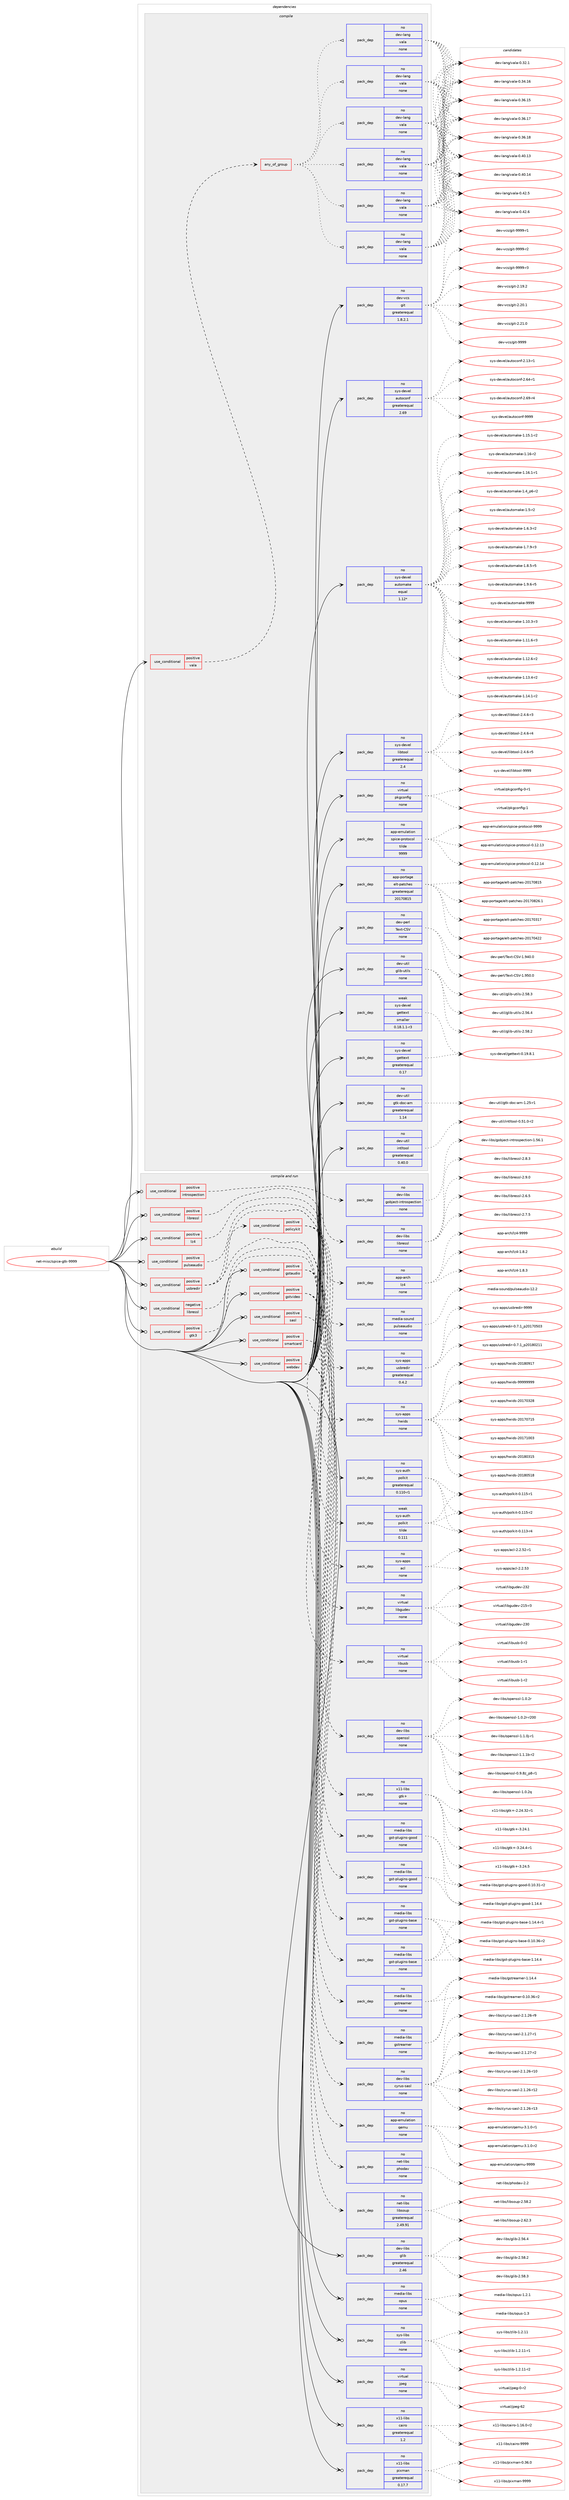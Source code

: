 digraph prolog {

# *************
# Graph options
# *************

newrank=true;
concentrate=true;
compound=true;
graph [rankdir=LR,fontname=Helvetica,fontsize=10,ranksep=1.5];#, ranksep=2.5, nodesep=0.2];
edge  [arrowhead=vee];
node  [fontname=Helvetica,fontsize=10];

# **********
# The ebuild
# **********

subgraph cluster_leftcol {
color=gray;
rank=same;
label=<<i>ebuild</i>>;
id [label="net-misc/spice-gtk-9999", color=red, width=4, href="../net-misc/spice-gtk-9999.svg"];
}

# ****************
# The dependencies
# ****************

subgraph cluster_midcol {
color=gray;
label=<<i>dependencies</i>>;
subgraph cluster_compile {
fillcolor="#eeeeee";
style=filled;
label=<<i>compile</i>>;
subgraph cond449367 {
dependency1672589 [label=<<TABLE BORDER="0" CELLBORDER="1" CELLSPACING="0" CELLPADDING="4"><TR><TD ROWSPAN="3" CELLPADDING="10">use_conditional</TD></TR><TR><TD>positive</TD></TR><TR><TD>vala</TD></TR></TABLE>>, shape=none, color=red];
subgraph any26463 {
dependency1672590 [label=<<TABLE BORDER="0" CELLBORDER="1" CELLSPACING="0" CELLPADDING="4"><TR><TD CELLPADDING="10">any_of_group</TD></TR></TABLE>>, shape=none, color=red];subgraph pack1195929 {
dependency1672591 [label=<<TABLE BORDER="0" CELLBORDER="1" CELLSPACING="0" CELLPADDING="4" WIDTH="220"><TR><TD ROWSPAN="6" CELLPADDING="30">pack_dep</TD></TR><TR><TD WIDTH="110">no</TD></TR><TR><TD>dev-lang</TD></TR><TR><TD>vala</TD></TR><TR><TD>none</TD></TR><TR><TD></TD></TR></TABLE>>, shape=none, color=blue];
}
dependency1672590:e -> dependency1672591:w [weight=20,style="dotted",arrowhead="oinv"];
subgraph pack1195930 {
dependency1672592 [label=<<TABLE BORDER="0" CELLBORDER="1" CELLSPACING="0" CELLPADDING="4" WIDTH="220"><TR><TD ROWSPAN="6" CELLPADDING="30">pack_dep</TD></TR><TR><TD WIDTH="110">no</TD></TR><TR><TD>dev-lang</TD></TR><TR><TD>vala</TD></TR><TR><TD>none</TD></TR><TR><TD></TD></TR></TABLE>>, shape=none, color=blue];
}
dependency1672590:e -> dependency1672592:w [weight=20,style="dotted",arrowhead="oinv"];
subgraph pack1195931 {
dependency1672593 [label=<<TABLE BORDER="0" CELLBORDER="1" CELLSPACING="0" CELLPADDING="4" WIDTH="220"><TR><TD ROWSPAN="6" CELLPADDING="30">pack_dep</TD></TR><TR><TD WIDTH="110">no</TD></TR><TR><TD>dev-lang</TD></TR><TR><TD>vala</TD></TR><TR><TD>none</TD></TR><TR><TD></TD></TR></TABLE>>, shape=none, color=blue];
}
dependency1672590:e -> dependency1672593:w [weight=20,style="dotted",arrowhead="oinv"];
subgraph pack1195932 {
dependency1672594 [label=<<TABLE BORDER="0" CELLBORDER="1" CELLSPACING="0" CELLPADDING="4" WIDTH="220"><TR><TD ROWSPAN="6" CELLPADDING="30">pack_dep</TD></TR><TR><TD WIDTH="110">no</TD></TR><TR><TD>dev-lang</TD></TR><TR><TD>vala</TD></TR><TR><TD>none</TD></TR><TR><TD></TD></TR></TABLE>>, shape=none, color=blue];
}
dependency1672590:e -> dependency1672594:w [weight=20,style="dotted",arrowhead="oinv"];
subgraph pack1195933 {
dependency1672595 [label=<<TABLE BORDER="0" CELLBORDER="1" CELLSPACING="0" CELLPADDING="4" WIDTH="220"><TR><TD ROWSPAN="6" CELLPADDING="30">pack_dep</TD></TR><TR><TD WIDTH="110">no</TD></TR><TR><TD>dev-lang</TD></TR><TR><TD>vala</TD></TR><TR><TD>none</TD></TR><TR><TD></TD></TR></TABLE>>, shape=none, color=blue];
}
dependency1672590:e -> dependency1672595:w [weight=20,style="dotted",arrowhead="oinv"];
subgraph pack1195934 {
dependency1672596 [label=<<TABLE BORDER="0" CELLBORDER="1" CELLSPACING="0" CELLPADDING="4" WIDTH="220"><TR><TD ROWSPAN="6" CELLPADDING="30">pack_dep</TD></TR><TR><TD WIDTH="110">no</TD></TR><TR><TD>dev-lang</TD></TR><TR><TD>vala</TD></TR><TR><TD>none</TD></TR><TR><TD></TD></TR></TABLE>>, shape=none, color=blue];
}
dependency1672590:e -> dependency1672596:w [weight=20,style="dotted",arrowhead="oinv"];
}
dependency1672589:e -> dependency1672590:w [weight=20,style="dashed",arrowhead="vee"];
}
id:e -> dependency1672589:w [weight=20,style="solid",arrowhead="vee"];
subgraph pack1195935 {
dependency1672597 [label=<<TABLE BORDER="0" CELLBORDER="1" CELLSPACING="0" CELLPADDING="4" WIDTH="220"><TR><TD ROWSPAN="6" CELLPADDING="30">pack_dep</TD></TR><TR><TD WIDTH="110">no</TD></TR><TR><TD>app-emulation</TD></TR><TR><TD>spice-protocol</TD></TR><TR><TD>tilde</TD></TR><TR><TD>9999</TD></TR></TABLE>>, shape=none, color=blue];
}
id:e -> dependency1672597:w [weight=20,style="solid",arrowhead="vee"];
subgraph pack1195936 {
dependency1672598 [label=<<TABLE BORDER="0" CELLBORDER="1" CELLSPACING="0" CELLPADDING="4" WIDTH="220"><TR><TD ROWSPAN="6" CELLPADDING="30">pack_dep</TD></TR><TR><TD WIDTH="110">no</TD></TR><TR><TD>app-portage</TD></TR><TR><TD>elt-patches</TD></TR><TR><TD>greaterequal</TD></TR><TR><TD>20170815</TD></TR></TABLE>>, shape=none, color=blue];
}
id:e -> dependency1672598:w [weight=20,style="solid",arrowhead="vee"];
subgraph pack1195937 {
dependency1672599 [label=<<TABLE BORDER="0" CELLBORDER="1" CELLSPACING="0" CELLPADDING="4" WIDTH="220"><TR><TD ROWSPAN="6" CELLPADDING="30">pack_dep</TD></TR><TR><TD WIDTH="110">no</TD></TR><TR><TD>dev-perl</TD></TR><TR><TD>Text-CSV</TD></TR><TR><TD>none</TD></TR><TR><TD></TD></TR></TABLE>>, shape=none, color=blue];
}
id:e -> dependency1672599:w [weight=20,style="solid",arrowhead="vee"];
subgraph pack1195938 {
dependency1672600 [label=<<TABLE BORDER="0" CELLBORDER="1" CELLSPACING="0" CELLPADDING="4" WIDTH="220"><TR><TD ROWSPAN="6" CELLPADDING="30">pack_dep</TD></TR><TR><TD WIDTH="110">no</TD></TR><TR><TD>dev-util</TD></TR><TR><TD>glib-utils</TD></TR><TR><TD>none</TD></TR><TR><TD></TD></TR></TABLE>>, shape=none, color=blue];
}
id:e -> dependency1672600:w [weight=20,style="solid",arrowhead="vee"];
subgraph pack1195939 {
dependency1672601 [label=<<TABLE BORDER="0" CELLBORDER="1" CELLSPACING="0" CELLPADDING="4" WIDTH="220"><TR><TD ROWSPAN="6" CELLPADDING="30">pack_dep</TD></TR><TR><TD WIDTH="110">no</TD></TR><TR><TD>dev-util</TD></TR><TR><TD>gtk-doc-am</TD></TR><TR><TD>greaterequal</TD></TR><TR><TD>1.14</TD></TR></TABLE>>, shape=none, color=blue];
}
id:e -> dependency1672601:w [weight=20,style="solid",arrowhead="vee"];
subgraph pack1195940 {
dependency1672602 [label=<<TABLE BORDER="0" CELLBORDER="1" CELLSPACING="0" CELLPADDING="4" WIDTH="220"><TR><TD ROWSPAN="6" CELLPADDING="30">pack_dep</TD></TR><TR><TD WIDTH="110">no</TD></TR><TR><TD>dev-util</TD></TR><TR><TD>intltool</TD></TR><TR><TD>greaterequal</TD></TR><TR><TD>0.40.0</TD></TR></TABLE>>, shape=none, color=blue];
}
id:e -> dependency1672602:w [weight=20,style="solid",arrowhead="vee"];
subgraph pack1195941 {
dependency1672603 [label=<<TABLE BORDER="0" CELLBORDER="1" CELLSPACING="0" CELLPADDING="4" WIDTH="220"><TR><TD ROWSPAN="6" CELLPADDING="30">pack_dep</TD></TR><TR><TD WIDTH="110">no</TD></TR><TR><TD>dev-vcs</TD></TR><TR><TD>git</TD></TR><TR><TD>greaterequal</TD></TR><TR><TD>1.8.2.1</TD></TR></TABLE>>, shape=none, color=blue];
}
id:e -> dependency1672603:w [weight=20,style="solid",arrowhead="vee"];
subgraph pack1195942 {
dependency1672604 [label=<<TABLE BORDER="0" CELLBORDER="1" CELLSPACING="0" CELLPADDING="4" WIDTH="220"><TR><TD ROWSPAN="6" CELLPADDING="30">pack_dep</TD></TR><TR><TD WIDTH="110">no</TD></TR><TR><TD>sys-devel</TD></TR><TR><TD>autoconf</TD></TR><TR><TD>greaterequal</TD></TR><TR><TD>2.69</TD></TR></TABLE>>, shape=none, color=blue];
}
id:e -> dependency1672604:w [weight=20,style="solid",arrowhead="vee"];
subgraph pack1195943 {
dependency1672605 [label=<<TABLE BORDER="0" CELLBORDER="1" CELLSPACING="0" CELLPADDING="4" WIDTH="220"><TR><TD ROWSPAN="6" CELLPADDING="30">pack_dep</TD></TR><TR><TD WIDTH="110">no</TD></TR><TR><TD>sys-devel</TD></TR><TR><TD>automake</TD></TR><TR><TD>equal</TD></TR><TR><TD>1.12*</TD></TR></TABLE>>, shape=none, color=blue];
}
id:e -> dependency1672605:w [weight=20,style="solid",arrowhead="vee"];
subgraph pack1195944 {
dependency1672606 [label=<<TABLE BORDER="0" CELLBORDER="1" CELLSPACING="0" CELLPADDING="4" WIDTH="220"><TR><TD ROWSPAN="6" CELLPADDING="30">pack_dep</TD></TR><TR><TD WIDTH="110">no</TD></TR><TR><TD>sys-devel</TD></TR><TR><TD>gettext</TD></TR><TR><TD>greaterequal</TD></TR><TR><TD>0.17</TD></TR></TABLE>>, shape=none, color=blue];
}
id:e -> dependency1672606:w [weight=20,style="solid",arrowhead="vee"];
subgraph pack1195945 {
dependency1672607 [label=<<TABLE BORDER="0" CELLBORDER="1" CELLSPACING="0" CELLPADDING="4" WIDTH="220"><TR><TD ROWSPAN="6" CELLPADDING="30">pack_dep</TD></TR><TR><TD WIDTH="110">no</TD></TR><TR><TD>sys-devel</TD></TR><TR><TD>libtool</TD></TR><TR><TD>greaterequal</TD></TR><TR><TD>2.4</TD></TR></TABLE>>, shape=none, color=blue];
}
id:e -> dependency1672607:w [weight=20,style="solid",arrowhead="vee"];
subgraph pack1195946 {
dependency1672608 [label=<<TABLE BORDER="0" CELLBORDER="1" CELLSPACING="0" CELLPADDING="4" WIDTH="220"><TR><TD ROWSPAN="6" CELLPADDING="30">pack_dep</TD></TR><TR><TD WIDTH="110">no</TD></TR><TR><TD>virtual</TD></TR><TR><TD>pkgconfig</TD></TR><TR><TD>none</TD></TR><TR><TD></TD></TR></TABLE>>, shape=none, color=blue];
}
id:e -> dependency1672608:w [weight=20,style="solid",arrowhead="vee"];
subgraph pack1195947 {
dependency1672609 [label=<<TABLE BORDER="0" CELLBORDER="1" CELLSPACING="0" CELLPADDING="4" WIDTH="220"><TR><TD ROWSPAN="6" CELLPADDING="30">pack_dep</TD></TR><TR><TD WIDTH="110">weak</TD></TR><TR><TD>sys-devel</TD></TR><TR><TD>gettext</TD></TR><TR><TD>smaller</TD></TR><TR><TD>0.18.1.1-r3</TD></TR></TABLE>>, shape=none, color=blue];
}
id:e -> dependency1672609:w [weight=20,style="solid",arrowhead="vee"];
}
subgraph cluster_compileandrun {
fillcolor="#eeeeee";
style=filled;
label=<<i>compile and run</i>>;
subgraph cond449368 {
dependency1672610 [label=<<TABLE BORDER="0" CELLBORDER="1" CELLSPACING="0" CELLPADDING="4"><TR><TD ROWSPAN="3" CELLPADDING="10">use_conditional</TD></TR><TR><TD>negative</TD></TR><TR><TD>libressl</TD></TR></TABLE>>, shape=none, color=red];
subgraph pack1195948 {
dependency1672611 [label=<<TABLE BORDER="0" CELLBORDER="1" CELLSPACING="0" CELLPADDING="4" WIDTH="220"><TR><TD ROWSPAN="6" CELLPADDING="30">pack_dep</TD></TR><TR><TD WIDTH="110">no</TD></TR><TR><TD>dev-libs</TD></TR><TR><TD>openssl</TD></TR><TR><TD>none</TD></TR><TR><TD></TD></TR></TABLE>>, shape=none, color=blue];
}
dependency1672610:e -> dependency1672611:w [weight=20,style="dashed",arrowhead="vee"];
}
id:e -> dependency1672610:w [weight=20,style="solid",arrowhead="odotvee"];
subgraph cond449369 {
dependency1672612 [label=<<TABLE BORDER="0" CELLBORDER="1" CELLSPACING="0" CELLPADDING="4"><TR><TD ROWSPAN="3" CELLPADDING="10">use_conditional</TD></TR><TR><TD>positive</TD></TR><TR><TD>gstaudio</TD></TR></TABLE>>, shape=none, color=red];
subgraph pack1195949 {
dependency1672613 [label=<<TABLE BORDER="0" CELLBORDER="1" CELLSPACING="0" CELLPADDING="4" WIDTH="220"><TR><TD ROWSPAN="6" CELLPADDING="30">pack_dep</TD></TR><TR><TD WIDTH="110">no</TD></TR><TR><TD>media-libs</TD></TR><TR><TD>gstreamer</TD></TR><TR><TD>none</TD></TR><TR><TD></TD></TR></TABLE>>, shape=none, color=blue];
}
dependency1672612:e -> dependency1672613:w [weight=20,style="dashed",arrowhead="vee"];
subgraph pack1195950 {
dependency1672614 [label=<<TABLE BORDER="0" CELLBORDER="1" CELLSPACING="0" CELLPADDING="4" WIDTH="220"><TR><TD ROWSPAN="6" CELLPADDING="30">pack_dep</TD></TR><TR><TD WIDTH="110">no</TD></TR><TR><TD>media-libs</TD></TR><TR><TD>gst-plugins-base</TD></TR><TR><TD>none</TD></TR><TR><TD></TD></TR></TABLE>>, shape=none, color=blue];
}
dependency1672612:e -> dependency1672614:w [weight=20,style="dashed",arrowhead="vee"];
subgraph pack1195951 {
dependency1672615 [label=<<TABLE BORDER="0" CELLBORDER="1" CELLSPACING="0" CELLPADDING="4" WIDTH="220"><TR><TD ROWSPAN="6" CELLPADDING="30">pack_dep</TD></TR><TR><TD WIDTH="110">no</TD></TR><TR><TD>media-libs</TD></TR><TR><TD>gst-plugins-good</TD></TR><TR><TD>none</TD></TR><TR><TD></TD></TR></TABLE>>, shape=none, color=blue];
}
dependency1672612:e -> dependency1672615:w [weight=20,style="dashed",arrowhead="vee"];
}
id:e -> dependency1672612:w [weight=20,style="solid",arrowhead="odotvee"];
subgraph cond449370 {
dependency1672616 [label=<<TABLE BORDER="0" CELLBORDER="1" CELLSPACING="0" CELLPADDING="4"><TR><TD ROWSPAN="3" CELLPADDING="10">use_conditional</TD></TR><TR><TD>positive</TD></TR><TR><TD>gstvideo</TD></TR></TABLE>>, shape=none, color=red];
subgraph pack1195952 {
dependency1672617 [label=<<TABLE BORDER="0" CELLBORDER="1" CELLSPACING="0" CELLPADDING="4" WIDTH="220"><TR><TD ROWSPAN="6" CELLPADDING="30">pack_dep</TD></TR><TR><TD WIDTH="110">no</TD></TR><TR><TD>media-libs</TD></TR><TR><TD>gstreamer</TD></TR><TR><TD>none</TD></TR><TR><TD></TD></TR></TABLE>>, shape=none, color=blue];
}
dependency1672616:e -> dependency1672617:w [weight=20,style="dashed",arrowhead="vee"];
subgraph pack1195953 {
dependency1672618 [label=<<TABLE BORDER="0" CELLBORDER="1" CELLSPACING="0" CELLPADDING="4" WIDTH="220"><TR><TD ROWSPAN="6" CELLPADDING="30">pack_dep</TD></TR><TR><TD WIDTH="110">no</TD></TR><TR><TD>media-libs</TD></TR><TR><TD>gst-plugins-base</TD></TR><TR><TD>none</TD></TR><TR><TD></TD></TR></TABLE>>, shape=none, color=blue];
}
dependency1672616:e -> dependency1672618:w [weight=20,style="dashed",arrowhead="vee"];
subgraph pack1195954 {
dependency1672619 [label=<<TABLE BORDER="0" CELLBORDER="1" CELLSPACING="0" CELLPADDING="4" WIDTH="220"><TR><TD ROWSPAN="6" CELLPADDING="30">pack_dep</TD></TR><TR><TD WIDTH="110">no</TD></TR><TR><TD>media-libs</TD></TR><TR><TD>gst-plugins-good</TD></TR><TR><TD>none</TD></TR><TR><TD></TD></TR></TABLE>>, shape=none, color=blue];
}
dependency1672616:e -> dependency1672619:w [weight=20,style="dashed",arrowhead="vee"];
}
id:e -> dependency1672616:w [weight=20,style="solid",arrowhead="odotvee"];
subgraph cond449371 {
dependency1672620 [label=<<TABLE BORDER="0" CELLBORDER="1" CELLSPACING="0" CELLPADDING="4"><TR><TD ROWSPAN="3" CELLPADDING="10">use_conditional</TD></TR><TR><TD>positive</TD></TR><TR><TD>gtk3</TD></TR></TABLE>>, shape=none, color=red];
subgraph pack1195955 {
dependency1672621 [label=<<TABLE BORDER="0" CELLBORDER="1" CELLSPACING="0" CELLPADDING="4" WIDTH="220"><TR><TD ROWSPAN="6" CELLPADDING="30">pack_dep</TD></TR><TR><TD WIDTH="110">no</TD></TR><TR><TD>x11-libs</TD></TR><TR><TD>gtk+</TD></TR><TR><TD>none</TD></TR><TR><TD></TD></TR></TABLE>>, shape=none, color=blue];
}
dependency1672620:e -> dependency1672621:w [weight=20,style="dashed",arrowhead="vee"];
}
id:e -> dependency1672620:w [weight=20,style="solid",arrowhead="odotvee"];
subgraph cond449372 {
dependency1672622 [label=<<TABLE BORDER="0" CELLBORDER="1" CELLSPACING="0" CELLPADDING="4"><TR><TD ROWSPAN="3" CELLPADDING="10">use_conditional</TD></TR><TR><TD>positive</TD></TR><TR><TD>introspection</TD></TR></TABLE>>, shape=none, color=red];
subgraph pack1195956 {
dependency1672623 [label=<<TABLE BORDER="0" CELLBORDER="1" CELLSPACING="0" CELLPADDING="4" WIDTH="220"><TR><TD ROWSPAN="6" CELLPADDING="30">pack_dep</TD></TR><TR><TD WIDTH="110">no</TD></TR><TR><TD>dev-libs</TD></TR><TR><TD>gobject-introspection</TD></TR><TR><TD>none</TD></TR><TR><TD></TD></TR></TABLE>>, shape=none, color=blue];
}
dependency1672622:e -> dependency1672623:w [weight=20,style="dashed",arrowhead="vee"];
}
id:e -> dependency1672622:w [weight=20,style="solid",arrowhead="odotvee"];
subgraph cond449373 {
dependency1672624 [label=<<TABLE BORDER="0" CELLBORDER="1" CELLSPACING="0" CELLPADDING="4"><TR><TD ROWSPAN="3" CELLPADDING="10">use_conditional</TD></TR><TR><TD>positive</TD></TR><TR><TD>libressl</TD></TR></TABLE>>, shape=none, color=red];
subgraph pack1195957 {
dependency1672625 [label=<<TABLE BORDER="0" CELLBORDER="1" CELLSPACING="0" CELLPADDING="4" WIDTH="220"><TR><TD ROWSPAN="6" CELLPADDING="30">pack_dep</TD></TR><TR><TD WIDTH="110">no</TD></TR><TR><TD>dev-libs</TD></TR><TR><TD>libressl</TD></TR><TR><TD>none</TD></TR><TR><TD></TD></TR></TABLE>>, shape=none, color=blue];
}
dependency1672624:e -> dependency1672625:w [weight=20,style="dashed",arrowhead="vee"];
}
id:e -> dependency1672624:w [weight=20,style="solid",arrowhead="odotvee"];
subgraph cond449374 {
dependency1672626 [label=<<TABLE BORDER="0" CELLBORDER="1" CELLSPACING="0" CELLPADDING="4"><TR><TD ROWSPAN="3" CELLPADDING="10">use_conditional</TD></TR><TR><TD>positive</TD></TR><TR><TD>lz4</TD></TR></TABLE>>, shape=none, color=red];
subgraph pack1195958 {
dependency1672627 [label=<<TABLE BORDER="0" CELLBORDER="1" CELLSPACING="0" CELLPADDING="4" WIDTH="220"><TR><TD ROWSPAN="6" CELLPADDING="30">pack_dep</TD></TR><TR><TD WIDTH="110">no</TD></TR><TR><TD>app-arch</TD></TR><TR><TD>lz4</TD></TR><TR><TD>none</TD></TR><TR><TD></TD></TR></TABLE>>, shape=none, color=blue];
}
dependency1672626:e -> dependency1672627:w [weight=20,style="dashed",arrowhead="vee"];
}
id:e -> dependency1672626:w [weight=20,style="solid",arrowhead="odotvee"];
subgraph cond449375 {
dependency1672628 [label=<<TABLE BORDER="0" CELLBORDER="1" CELLSPACING="0" CELLPADDING="4"><TR><TD ROWSPAN="3" CELLPADDING="10">use_conditional</TD></TR><TR><TD>positive</TD></TR><TR><TD>pulseaudio</TD></TR></TABLE>>, shape=none, color=red];
subgraph pack1195959 {
dependency1672629 [label=<<TABLE BORDER="0" CELLBORDER="1" CELLSPACING="0" CELLPADDING="4" WIDTH="220"><TR><TD ROWSPAN="6" CELLPADDING="30">pack_dep</TD></TR><TR><TD WIDTH="110">no</TD></TR><TR><TD>media-sound</TD></TR><TR><TD>pulseaudio</TD></TR><TR><TD>none</TD></TR><TR><TD></TD></TR></TABLE>>, shape=none, color=blue];
}
dependency1672628:e -> dependency1672629:w [weight=20,style="dashed",arrowhead="vee"];
}
id:e -> dependency1672628:w [weight=20,style="solid",arrowhead="odotvee"];
subgraph cond449376 {
dependency1672630 [label=<<TABLE BORDER="0" CELLBORDER="1" CELLSPACING="0" CELLPADDING="4"><TR><TD ROWSPAN="3" CELLPADDING="10">use_conditional</TD></TR><TR><TD>positive</TD></TR><TR><TD>sasl</TD></TR></TABLE>>, shape=none, color=red];
subgraph pack1195960 {
dependency1672631 [label=<<TABLE BORDER="0" CELLBORDER="1" CELLSPACING="0" CELLPADDING="4" WIDTH="220"><TR><TD ROWSPAN="6" CELLPADDING="30">pack_dep</TD></TR><TR><TD WIDTH="110">no</TD></TR><TR><TD>dev-libs</TD></TR><TR><TD>cyrus-sasl</TD></TR><TR><TD>none</TD></TR><TR><TD></TD></TR></TABLE>>, shape=none, color=blue];
}
dependency1672630:e -> dependency1672631:w [weight=20,style="dashed",arrowhead="vee"];
}
id:e -> dependency1672630:w [weight=20,style="solid",arrowhead="odotvee"];
subgraph cond449377 {
dependency1672632 [label=<<TABLE BORDER="0" CELLBORDER="1" CELLSPACING="0" CELLPADDING="4"><TR><TD ROWSPAN="3" CELLPADDING="10">use_conditional</TD></TR><TR><TD>positive</TD></TR><TR><TD>smartcard</TD></TR></TABLE>>, shape=none, color=red];
subgraph pack1195961 {
dependency1672633 [label=<<TABLE BORDER="0" CELLBORDER="1" CELLSPACING="0" CELLPADDING="4" WIDTH="220"><TR><TD ROWSPAN="6" CELLPADDING="30">pack_dep</TD></TR><TR><TD WIDTH="110">no</TD></TR><TR><TD>app-emulation</TD></TR><TR><TD>qemu</TD></TR><TR><TD>none</TD></TR><TR><TD></TD></TR></TABLE>>, shape=none, color=blue];
}
dependency1672632:e -> dependency1672633:w [weight=20,style="dashed",arrowhead="vee"];
}
id:e -> dependency1672632:w [weight=20,style="solid",arrowhead="odotvee"];
subgraph cond449378 {
dependency1672634 [label=<<TABLE BORDER="0" CELLBORDER="1" CELLSPACING="0" CELLPADDING="4"><TR><TD ROWSPAN="3" CELLPADDING="10">use_conditional</TD></TR><TR><TD>positive</TD></TR><TR><TD>usbredir</TD></TR></TABLE>>, shape=none, color=red];
subgraph pack1195962 {
dependency1672635 [label=<<TABLE BORDER="0" CELLBORDER="1" CELLSPACING="0" CELLPADDING="4" WIDTH="220"><TR><TD ROWSPAN="6" CELLPADDING="30">pack_dep</TD></TR><TR><TD WIDTH="110">no</TD></TR><TR><TD>sys-apps</TD></TR><TR><TD>hwids</TD></TR><TR><TD>none</TD></TR><TR><TD></TD></TR></TABLE>>, shape=none, color=blue];
}
dependency1672634:e -> dependency1672635:w [weight=20,style="dashed",arrowhead="vee"];
subgraph pack1195963 {
dependency1672636 [label=<<TABLE BORDER="0" CELLBORDER="1" CELLSPACING="0" CELLPADDING="4" WIDTH="220"><TR><TD ROWSPAN="6" CELLPADDING="30">pack_dep</TD></TR><TR><TD WIDTH="110">no</TD></TR><TR><TD>sys-apps</TD></TR><TR><TD>usbredir</TD></TR><TR><TD>greaterequal</TD></TR><TR><TD>0.4.2</TD></TR></TABLE>>, shape=none, color=blue];
}
dependency1672634:e -> dependency1672636:w [weight=20,style="dashed",arrowhead="vee"];
subgraph pack1195964 {
dependency1672637 [label=<<TABLE BORDER="0" CELLBORDER="1" CELLSPACING="0" CELLPADDING="4" WIDTH="220"><TR><TD ROWSPAN="6" CELLPADDING="30">pack_dep</TD></TR><TR><TD WIDTH="110">no</TD></TR><TR><TD>virtual</TD></TR><TR><TD>libusb</TD></TR><TR><TD>none</TD></TR><TR><TD></TD></TR></TABLE>>, shape=none, color=blue];
}
dependency1672634:e -> dependency1672637:w [weight=20,style="dashed",arrowhead="vee"];
subgraph pack1195965 {
dependency1672638 [label=<<TABLE BORDER="0" CELLBORDER="1" CELLSPACING="0" CELLPADDING="4" WIDTH="220"><TR><TD ROWSPAN="6" CELLPADDING="30">pack_dep</TD></TR><TR><TD WIDTH="110">no</TD></TR><TR><TD>virtual</TD></TR><TR><TD>libgudev</TD></TR><TR><TD>none</TD></TR><TR><TD></TD></TR></TABLE>>, shape=none, color=blue];
}
dependency1672634:e -> dependency1672638:w [weight=20,style="dashed",arrowhead="vee"];
subgraph cond449379 {
dependency1672639 [label=<<TABLE BORDER="0" CELLBORDER="1" CELLSPACING="0" CELLPADDING="4"><TR><TD ROWSPAN="3" CELLPADDING="10">use_conditional</TD></TR><TR><TD>positive</TD></TR><TR><TD>policykit</TD></TR></TABLE>>, shape=none, color=red];
subgraph pack1195966 {
dependency1672640 [label=<<TABLE BORDER="0" CELLBORDER="1" CELLSPACING="0" CELLPADDING="4" WIDTH="220"><TR><TD ROWSPAN="6" CELLPADDING="30">pack_dep</TD></TR><TR><TD WIDTH="110">no</TD></TR><TR><TD>sys-apps</TD></TR><TR><TD>acl</TD></TR><TR><TD>none</TD></TR><TR><TD></TD></TR></TABLE>>, shape=none, color=blue];
}
dependency1672639:e -> dependency1672640:w [weight=20,style="dashed",arrowhead="vee"];
subgraph pack1195967 {
dependency1672641 [label=<<TABLE BORDER="0" CELLBORDER="1" CELLSPACING="0" CELLPADDING="4" WIDTH="220"><TR><TD ROWSPAN="6" CELLPADDING="30">pack_dep</TD></TR><TR><TD WIDTH="110">no</TD></TR><TR><TD>sys-auth</TD></TR><TR><TD>polkit</TD></TR><TR><TD>greaterequal</TD></TR><TR><TD>0.110-r1</TD></TR></TABLE>>, shape=none, color=blue];
}
dependency1672639:e -> dependency1672641:w [weight=20,style="dashed",arrowhead="vee"];
subgraph pack1195968 {
dependency1672642 [label=<<TABLE BORDER="0" CELLBORDER="1" CELLSPACING="0" CELLPADDING="4" WIDTH="220"><TR><TD ROWSPAN="6" CELLPADDING="30">pack_dep</TD></TR><TR><TD WIDTH="110">weak</TD></TR><TR><TD>sys-auth</TD></TR><TR><TD>polkit</TD></TR><TR><TD>tilde</TD></TR><TR><TD>0.111</TD></TR></TABLE>>, shape=none, color=blue];
}
dependency1672639:e -> dependency1672642:w [weight=20,style="dashed",arrowhead="vee"];
}
dependency1672634:e -> dependency1672639:w [weight=20,style="dashed",arrowhead="vee"];
}
id:e -> dependency1672634:w [weight=20,style="solid",arrowhead="odotvee"];
subgraph cond449380 {
dependency1672643 [label=<<TABLE BORDER="0" CELLBORDER="1" CELLSPACING="0" CELLPADDING="4"><TR><TD ROWSPAN="3" CELLPADDING="10">use_conditional</TD></TR><TR><TD>positive</TD></TR><TR><TD>webdav</TD></TR></TABLE>>, shape=none, color=red];
subgraph pack1195969 {
dependency1672644 [label=<<TABLE BORDER="0" CELLBORDER="1" CELLSPACING="0" CELLPADDING="4" WIDTH="220"><TR><TD ROWSPAN="6" CELLPADDING="30">pack_dep</TD></TR><TR><TD WIDTH="110">no</TD></TR><TR><TD>net-libs</TD></TR><TR><TD>phodav</TD></TR><TR><TD>none</TD></TR><TR><TD></TD></TR></TABLE>>, shape=none, color=blue];
}
dependency1672643:e -> dependency1672644:w [weight=20,style="dashed",arrowhead="vee"];
subgraph pack1195970 {
dependency1672645 [label=<<TABLE BORDER="0" CELLBORDER="1" CELLSPACING="0" CELLPADDING="4" WIDTH="220"><TR><TD ROWSPAN="6" CELLPADDING="30">pack_dep</TD></TR><TR><TD WIDTH="110">no</TD></TR><TR><TD>net-libs</TD></TR><TR><TD>libsoup</TD></TR><TR><TD>greaterequal</TD></TR><TR><TD>2.49.91</TD></TR></TABLE>>, shape=none, color=blue];
}
dependency1672643:e -> dependency1672645:w [weight=20,style="dashed",arrowhead="vee"];
}
id:e -> dependency1672643:w [weight=20,style="solid",arrowhead="odotvee"];
subgraph pack1195971 {
dependency1672646 [label=<<TABLE BORDER="0" CELLBORDER="1" CELLSPACING="0" CELLPADDING="4" WIDTH="220"><TR><TD ROWSPAN="6" CELLPADDING="30">pack_dep</TD></TR><TR><TD WIDTH="110">no</TD></TR><TR><TD>dev-libs</TD></TR><TR><TD>glib</TD></TR><TR><TD>greaterequal</TD></TR><TR><TD>2.46</TD></TR></TABLE>>, shape=none, color=blue];
}
id:e -> dependency1672646:w [weight=20,style="solid",arrowhead="odotvee"];
subgraph pack1195972 {
dependency1672647 [label=<<TABLE BORDER="0" CELLBORDER="1" CELLSPACING="0" CELLPADDING="4" WIDTH="220"><TR><TD ROWSPAN="6" CELLPADDING="30">pack_dep</TD></TR><TR><TD WIDTH="110">no</TD></TR><TR><TD>media-libs</TD></TR><TR><TD>opus</TD></TR><TR><TD>none</TD></TR><TR><TD></TD></TR></TABLE>>, shape=none, color=blue];
}
id:e -> dependency1672647:w [weight=20,style="solid",arrowhead="odotvee"];
subgraph pack1195973 {
dependency1672648 [label=<<TABLE BORDER="0" CELLBORDER="1" CELLSPACING="0" CELLPADDING="4" WIDTH="220"><TR><TD ROWSPAN="6" CELLPADDING="30">pack_dep</TD></TR><TR><TD WIDTH="110">no</TD></TR><TR><TD>sys-libs</TD></TR><TR><TD>zlib</TD></TR><TR><TD>none</TD></TR><TR><TD></TD></TR></TABLE>>, shape=none, color=blue];
}
id:e -> dependency1672648:w [weight=20,style="solid",arrowhead="odotvee"];
subgraph pack1195974 {
dependency1672649 [label=<<TABLE BORDER="0" CELLBORDER="1" CELLSPACING="0" CELLPADDING="4" WIDTH="220"><TR><TD ROWSPAN="6" CELLPADDING="30">pack_dep</TD></TR><TR><TD WIDTH="110">no</TD></TR><TR><TD>virtual</TD></TR><TR><TD>jpeg</TD></TR><TR><TD>none</TD></TR><TR><TD></TD></TR></TABLE>>, shape=none, color=blue];
}
id:e -> dependency1672649:w [weight=20,style="solid",arrowhead="odotvee"];
subgraph pack1195975 {
dependency1672650 [label=<<TABLE BORDER="0" CELLBORDER="1" CELLSPACING="0" CELLPADDING="4" WIDTH="220"><TR><TD ROWSPAN="6" CELLPADDING="30">pack_dep</TD></TR><TR><TD WIDTH="110">no</TD></TR><TR><TD>x11-libs</TD></TR><TR><TD>cairo</TD></TR><TR><TD>greaterequal</TD></TR><TR><TD>1.2</TD></TR></TABLE>>, shape=none, color=blue];
}
id:e -> dependency1672650:w [weight=20,style="solid",arrowhead="odotvee"];
subgraph pack1195976 {
dependency1672651 [label=<<TABLE BORDER="0" CELLBORDER="1" CELLSPACING="0" CELLPADDING="4" WIDTH="220"><TR><TD ROWSPAN="6" CELLPADDING="30">pack_dep</TD></TR><TR><TD WIDTH="110">no</TD></TR><TR><TD>x11-libs</TD></TR><TR><TD>pixman</TD></TR><TR><TD>greaterequal</TD></TR><TR><TD>0.17.7</TD></TR></TABLE>>, shape=none, color=blue];
}
id:e -> dependency1672651:w [weight=20,style="solid",arrowhead="odotvee"];
}
subgraph cluster_run {
fillcolor="#eeeeee";
style=filled;
label=<<i>run</i>>;
}
}

# **************
# The candidates
# **************

subgraph cluster_choices {
rank=same;
color=gray;
label=<<i>candidates</i>>;

subgraph choice1195929 {
color=black;
nodesep=1;
choice100101118451089711010347118971089745484651504649 [label="dev-lang/vala-0.32.1", color=red, width=4,href="../dev-lang/vala-0.32.1.svg"];
choice10010111845108971101034711897108974548465152464954 [label="dev-lang/vala-0.34.16", color=red, width=4,href="../dev-lang/vala-0.34.16.svg"];
choice10010111845108971101034711897108974548465154464953 [label="dev-lang/vala-0.36.15", color=red, width=4,href="../dev-lang/vala-0.36.15.svg"];
choice10010111845108971101034711897108974548465154464955 [label="dev-lang/vala-0.36.17", color=red, width=4,href="../dev-lang/vala-0.36.17.svg"];
choice10010111845108971101034711897108974548465154464956 [label="dev-lang/vala-0.36.18", color=red, width=4,href="../dev-lang/vala-0.36.18.svg"];
choice10010111845108971101034711897108974548465248464951 [label="dev-lang/vala-0.40.13", color=red, width=4,href="../dev-lang/vala-0.40.13.svg"];
choice10010111845108971101034711897108974548465248464952 [label="dev-lang/vala-0.40.14", color=red, width=4,href="../dev-lang/vala-0.40.14.svg"];
choice100101118451089711010347118971089745484652504653 [label="dev-lang/vala-0.42.5", color=red, width=4,href="../dev-lang/vala-0.42.5.svg"];
choice100101118451089711010347118971089745484652504654 [label="dev-lang/vala-0.42.6", color=red, width=4,href="../dev-lang/vala-0.42.6.svg"];
dependency1672591:e -> choice100101118451089711010347118971089745484651504649:w [style=dotted,weight="100"];
dependency1672591:e -> choice10010111845108971101034711897108974548465152464954:w [style=dotted,weight="100"];
dependency1672591:e -> choice10010111845108971101034711897108974548465154464953:w [style=dotted,weight="100"];
dependency1672591:e -> choice10010111845108971101034711897108974548465154464955:w [style=dotted,weight="100"];
dependency1672591:e -> choice10010111845108971101034711897108974548465154464956:w [style=dotted,weight="100"];
dependency1672591:e -> choice10010111845108971101034711897108974548465248464951:w [style=dotted,weight="100"];
dependency1672591:e -> choice10010111845108971101034711897108974548465248464952:w [style=dotted,weight="100"];
dependency1672591:e -> choice100101118451089711010347118971089745484652504653:w [style=dotted,weight="100"];
dependency1672591:e -> choice100101118451089711010347118971089745484652504654:w [style=dotted,weight="100"];
}
subgraph choice1195930 {
color=black;
nodesep=1;
choice100101118451089711010347118971089745484651504649 [label="dev-lang/vala-0.32.1", color=red, width=4,href="../dev-lang/vala-0.32.1.svg"];
choice10010111845108971101034711897108974548465152464954 [label="dev-lang/vala-0.34.16", color=red, width=4,href="../dev-lang/vala-0.34.16.svg"];
choice10010111845108971101034711897108974548465154464953 [label="dev-lang/vala-0.36.15", color=red, width=4,href="../dev-lang/vala-0.36.15.svg"];
choice10010111845108971101034711897108974548465154464955 [label="dev-lang/vala-0.36.17", color=red, width=4,href="../dev-lang/vala-0.36.17.svg"];
choice10010111845108971101034711897108974548465154464956 [label="dev-lang/vala-0.36.18", color=red, width=4,href="../dev-lang/vala-0.36.18.svg"];
choice10010111845108971101034711897108974548465248464951 [label="dev-lang/vala-0.40.13", color=red, width=4,href="../dev-lang/vala-0.40.13.svg"];
choice10010111845108971101034711897108974548465248464952 [label="dev-lang/vala-0.40.14", color=red, width=4,href="../dev-lang/vala-0.40.14.svg"];
choice100101118451089711010347118971089745484652504653 [label="dev-lang/vala-0.42.5", color=red, width=4,href="../dev-lang/vala-0.42.5.svg"];
choice100101118451089711010347118971089745484652504654 [label="dev-lang/vala-0.42.6", color=red, width=4,href="../dev-lang/vala-0.42.6.svg"];
dependency1672592:e -> choice100101118451089711010347118971089745484651504649:w [style=dotted,weight="100"];
dependency1672592:e -> choice10010111845108971101034711897108974548465152464954:w [style=dotted,weight="100"];
dependency1672592:e -> choice10010111845108971101034711897108974548465154464953:w [style=dotted,weight="100"];
dependency1672592:e -> choice10010111845108971101034711897108974548465154464955:w [style=dotted,weight="100"];
dependency1672592:e -> choice10010111845108971101034711897108974548465154464956:w [style=dotted,weight="100"];
dependency1672592:e -> choice10010111845108971101034711897108974548465248464951:w [style=dotted,weight="100"];
dependency1672592:e -> choice10010111845108971101034711897108974548465248464952:w [style=dotted,weight="100"];
dependency1672592:e -> choice100101118451089711010347118971089745484652504653:w [style=dotted,weight="100"];
dependency1672592:e -> choice100101118451089711010347118971089745484652504654:w [style=dotted,weight="100"];
}
subgraph choice1195931 {
color=black;
nodesep=1;
choice100101118451089711010347118971089745484651504649 [label="dev-lang/vala-0.32.1", color=red, width=4,href="../dev-lang/vala-0.32.1.svg"];
choice10010111845108971101034711897108974548465152464954 [label="dev-lang/vala-0.34.16", color=red, width=4,href="../dev-lang/vala-0.34.16.svg"];
choice10010111845108971101034711897108974548465154464953 [label="dev-lang/vala-0.36.15", color=red, width=4,href="../dev-lang/vala-0.36.15.svg"];
choice10010111845108971101034711897108974548465154464955 [label="dev-lang/vala-0.36.17", color=red, width=4,href="../dev-lang/vala-0.36.17.svg"];
choice10010111845108971101034711897108974548465154464956 [label="dev-lang/vala-0.36.18", color=red, width=4,href="../dev-lang/vala-0.36.18.svg"];
choice10010111845108971101034711897108974548465248464951 [label="dev-lang/vala-0.40.13", color=red, width=4,href="../dev-lang/vala-0.40.13.svg"];
choice10010111845108971101034711897108974548465248464952 [label="dev-lang/vala-0.40.14", color=red, width=4,href="../dev-lang/vala-0.40.14.svg"];
choice100101118451089711010347118971089745484652504653 [label="dev-lang/vala-0.42.5", color=red, width=4,href="../dev-lang/vala-0.42.5.svg"];
choice100101118451089711010347118971089745484652504654 [label="dev-lang/vala-0.42.6", color=red, width=4,href="../dev-lang/vala-0.42.6.svg"];
dependency1672593:e -> choice100101118451089711010347118971089745484651504649:w [style=dotted,weight="100"];
dependency1672593:e -> choice10010111845108971101034711897108974548465152464954:w [style=dotted,weight="100"];
dependency1672593:e -> choice10010111845108971101034711897108974548465154464953:w [style=dotted,weight="100"];
dependency1672593:e -> choice10010111845108971101034711897108974548465154464955:w [style=dotted,weight="100"];
dependency1672593:e -> choice10010111845108971101034711897108974548465154464956:w [style=dotted,weight="100"];
dependency1672593:e -> choice10010111845108971101034711897108974548465248464951:w [style=dotted,weight="100"];
dependency1672593:e -> choice10010111845108971101034711897108974548465248464952:w [style=dotted,weight="100"];
dependency1672593:e -> choice100101118451089711010347118971089745484652504653:w [style=dotted,weight="100"];
dependency1672593:e -> choice100101118451089711010347118971089745484652504654:w [style=dotted,weight="100"];
}
subgraph choice1195932 {
color=black;
nodesep=1;
choice100101118451089711010347118971089745484651504649 [label="dev-lang/vala-0.32.1", color=red, width=4,href="../dev-lang/vala-0.32.1.svg"];
choice10010111845108971101034711897108974548465152464954 [label="dev-lang/vala-0.34.16", color=red, width=4,href="../dev-lang/vala-0.34.16.svg"];
choice10010111845108971101034711897108974548465154464953 [label="dev-lang/vala-0.36.15", color=red, width=4,href="../dev-lang/vala-0.36.15.svg"];
choice10010111845108971101034711897108974548465154464955 [label="dev-lang/vala-0.36.17", color=red, width=4,href="../dev-lang/vala-0.36.17.svg"];
choice10010111845108971101034711897108974548465154464956 [label="dev-lang/vala-0.36.18", color=red, width=4,href="../dev-lang/vala-0.36.18.svg"];
choice10010111845108971101034711897108974548465248464951 [label="dev-lang/vala-0.40.13", color=red, width=4,href="../dev-lang/vala-0.40.13.svg"];
choice10010111845108971101034711897108974548465248464952 [label="dev-lang/vala-0.40.14", color=red, width=4,href="../dev-lang/vala-0.40.14.svg"];
choice100101118451089711010347118971089745484652504653 [label="dev-lang/vala-0.42.5", color=red, width=4,href="../dev-lang/vala-0.42.5.svg"];
choice100101118451089711010347118971089745484652504654 [label="dev-lang/vala-0.42.6", color=red, width=4,href="../dev-lang/vala-0.42.6.svg"];
dependency1672594:e -> choice100101118451089711010347118971089745484651504649:w [style=dotted,weight="100"];
dependency1672594:e -> choice10010111845108971101034711897108974548465152464954:w [style=dotted,weight="100"];
dependency1672594:e -> choice10010111845108971101034711897108974548465154464953:w [style=dotted,weight="100"];
dependency1672594:e -> choice10010111845108971101034711897108974548465154464955:w [style=dotted,weight="100"];
dependency1672594:e -> choice10010111845108971101034711897108974548465154464956:w [style=dotted,weight="100"];
dependency1672594:e -> choice10010111845108971101034711897108974548465248464951:w [style=dotted,weight="100"];
dependency1672594:e -> choice10010111845108971101034711897108974548465248464952:w [style=dotted,weight="100"];
dependency1672594:e -> choice100101118451089711010347118971089745484652504653:w [style=dotted,weight="100"];
dependency1672594:e -> choice100101118451089711010347118971089745484652504654:w [style=dotted,weight="100"];
}
subgraph choice1195933 {
color=black;
nodesep=1;
choice100101118451089711010347118971089745484651504649 [label="dev-lang/vala-0.32.1", color=red, width=4,href="../dev-lang/vala-0.32.1.svg"];
choice10010111845108971101034711897108974548465152464954 [label="dev-lang/vala-0.34.16", color=red, width=4,href="../dev-lang/vala-0.34.16.svg"];
choice10010111845108971101034711897108974548465154464953 [label="dev-lang/vala-0.36.15", color=red, width=4,href="../dev-lang/vala-0.36.15.svg"];
choice10010111845108971101034711897108974548465154464955 [label="dev-lang/vala-0.36.17", color=red, width=4,href="../dev-lang/vala-0.36.17.svg"];
choice10010111845108971101034711897108974548465154464956 [label="dev-lang/vala-0.36.18", color=red, width=4,href="../dev-lang/vala-0.36.18.svg"];
choice10010111845108971101034711897108974548465248464951 [label="dev-lang/vala-0.40.13", color=red, width=4,href="../dev-lang/vala-0.40.13.svg"];
choice10010111845108971101034711897108974548465248464952 [label="dev-lang/vala-0.40.14", color=red, width=4,href="../dev-lang/vala-0.40.14.svg"];
choice100101118451089711010347118971089745484652504653 [label="dev-lang/vala-0.42.5", color=red, width=4,href="../dev-lang/vala-0.42.5.svg"];
choice100101118451089711010347118971089745484652504654 [label="dev-lang/vala-0.42.6", color=red, width=4,href="../dev-lang/vala-0.42.6.svg"];
dependency1672595:e -> choice100101118451089711010347118971089745484651504649:w [style=dotted,weight="100"];
dependency1672595:e -> choice10010111845108971101034711897108974548465152464954:w [style=dotted,weight="100"];
dependency1672595:e -> choice10010111845108971101034711897108974548465154464953:w [style=dotted,weight="100"];
dependency1672595:e -> choice10010111845108971101034711897108974548465154464955:w [style=dotted,weight="100"];
dependency1672595:e -> choice10010111845108971101034711897108974548465154464956:w [style=dotted,weight="100"];
dependency1672595:e -> choice10010111845108971101034711897108974548465248464951:w [style=dotted,weight="100"];
dependency1672595:e -> choice10010111845108971101034711897108974548465248464952:w [style=dotted,weight="100"];
dependency1672595:e -> choice100101118451089711010347118971089745484652504653:w [style=dotted,weight="100"];
dependency1672595:e -> choice100101118451089711010347118971089745484652504654:w [style=dotted,weight="100"];
}
subgraph choice1195934 {
color=black;
nodesep=1;
choice100101118451089711010347118971089745484651504649 [label="dev-lang/vala-0.32.1", color=red, width=4,href="../dev-lang/vala-0.32.1.svg"];
choice10010111845108971101034711897108974548465152464954 [label="dev-lang/vala-0.34.16", color=red, width=4,href="../dev-lang/vala-0.34.16.svg"];
choice10010111845108971101034711897108974548465154464953 [label="dev-lang/vala-0.36.15", color=red, width=4,href="../dev-lang/vala-0.36.15.svg"];
choice10010111845108971101034711897108974548465154464955 [label="dev-lang/vala-0.36.17", color=red, width=4,href="../dev-lang/vala-0.36.17.svg"];
choice10010111845108971101034711897108974548465154464956 [label="dev-lang/vala-0.36.18", color=red, width=4,href="../dev-lang/vala-0.36.18.svg"];
choice10010111845108971101034711897108974548465248464951 [label="dev-lang/vala-0.40.13", color=red, width=4,href="../dev-lang/vala-0.40.13.svg"];
choice10010111845108971101034711897108974548465248464952 [label="dev-lang/vala-0.40.14", color=red, width=4,href="../dev-lang/vala-0.40.14.svg"];
choice100101118451089711010347118971089745484652504653 [label="dev-lang/vala-0.42.5", color=red, width=4,href="../dev-lang/vala-0.42.5.svg"];
choice100101118451089711010347118971089745484652504654 [label="dev-lang/vala-0.42.6", color=red, width=4,href="../dev-lang/vala-0.42.6.svg"];
dependency1672596:e -> choice100101118451089711010347118971089745484651504649:w [style=dotted,weight="100"];
dependency1672596:e -> choice10010111845108971101034711897108974548465152464954:w [style=dotted,weight="100"];
dependency1672596:e -> choice10010111845108971101034711897108974548465154464953:w [style=dotted,weight="100"];
dependency1672596:e -> choice10010111845108971101034711897108974548465154464955:w [style=dotted,weight="100"];
dependency1672596:e -> choice10010111845108971101034711897108974548465154464956:w [style=dotted,weight="100"];
dependency1672596:e -> choice10010111845108971101034711897108974548465248464951:w [style=dotted,weight="100"];
dependency1672596:e -> choice10010111845108971101034711897108974548465248464952:w [style=dotted,weight="100"];
dependency1672596:e -> choice100101118451089711010347118971089745484652504653:w [style=dotted,weight="100"];
dependency1672596:e -> choice100101118451089711010347118971089745484652504654:w [style=dotted,weight="100"];
}
subgraph choice1195935 {
color=black;
nodesep=1;
choice971121124510110911710897116105111110471151121059910145112114111116111991111084548464950464951 [label="app-emulation/spice-protocol-0.12.13", color=red, width=4,href="../app-emulation/spice-protocol-0.12.13.svg"];
choice971121124510110911710897116105111110471151121059910145112114111116111991111084548464950464952 [label="app-emulation/spice-protocol-0.12.14", color=red, width=4,href="../app-emulation/spice-protocol-0.12.14.svg"];
choice971121124510110911710897116105111110471151121059910145112114111116111991111084557575757 [label="app-emulation/spice-protocol-9999", color=red, width=4,href="../app-emulation/spice-protocol-9999.svg"];
dependency1672597:e -> choice971121124510110911710897116105111110471151121059910145112114111116111991111084548464950464951:w [style=dotted,weight="100"];
dependency1672597:e -> choice971121124510110911710897116105111110471151121059910145112114111116111991111084548464950464952:w [style=dotted,weight="100"];
dependency1672597:e -> choice971121124510110911710897116105111110471151121059910145112114111116111991111084557575757:w [style=dotted,weight="100"];
}
subgraph choice1195936 {
color=black;
nodesep=1;
choice97112112451121111141169710310147101108116451129711699104101115455048495548514955 [label="app-portage/elt-patches-20170317", color=red, width=4,href="../app-portage/elt-patches-20170317.svg"];
choice97112112451121111141169710310147101108116451129711699104101115455048495548525050 [label="app-portage/elt-patches-20170422", color=red, width=4,href="../app-portage/elt-patches-20170422.svg"];
choice97112112451121111141169710310147101108116451129711699104101115455048495548564953 [label="app-portage/elt-patches-20170815", color=red, width=4,href="../app-portage/elt-patches-20170815.svg"];
choice971121124511211111411697103101471011081164511297116991041011154550484955485650544649 [label="app-portage/elt-patches-20170826.1", color=red, width=4,href="../app-portage/elt-patches-20170826.1.svg"];
dependency1672598:e -> choice97112112451121111141169710310147101108116451129711699104101115455048495548514955:w [style=dotted,weight="100"];
dependency1672598:e -> choice97112112451121111141169710310147101108116451129711699104101115455048495548525050:w [style=dotted,weight="100"];
dependency1672598:e -> choice97112112451121111141169710310147101108116451129711699104101115455048495548564953:w [style=dotted,weight="100"];
dependency1672598:e -> choice971121124511211111411697103101471011081164511297116991041011154550484955485650544649:w [style=dotted,weight="100"];
}
subgraph choice1195937 {
color=black;
nodesep=1;
choice100101118451121011141084784101120116456783864549465752484648 [label="dev-perl/Text-CSV-1.940.0", color=red, width=4,href="../dev-perl/Text-CSV-1.940.0.svg"];
choice100101118451121011141084784101120116456783864549465753484648 [label="dev-perl/Text-CSV-1.950.0", color=red, width=4,href="../dev-perl/Text-CSV-1.950.0.svg"];
dependency1672599:e -> choice100101118451121011141084784101120116456783864549465752484648:w [style=dotted,weight="100"];
dependency1672599:e -> choice100101118451121011141084784101120116456783864549465753484648:w [style=dotted,weight="100"];
}
subgraph choice1195938 {
color=black;
nodesep=1;
choice1001011184511711610510847103108105984511711610510811545504653544652 [label="dev-util/glib-utils-2.56.4", color=red, width=4,href="../dev-util/glib-utils-2.56.4.svg"];
choice1001011184511711610510847103108105984511711610510811545504653564650 [label="dev-util/glib-utils-2.58.2", color=red, width=4,href="../dev-util/glib-utils-2.58.2.svg"];
choice1001011184511711610510847103108105984511711610510811545504653564651 [label="dev-util/glib-utils-2.58.3", color=red, width=4,href="../dev-util/glib-utils-2.58.3.svg"];
dependency1672600:e -> choice1001011184511711610510847103108105984511711610510811545504653544652:w [style=dotted,weight="100"];
dependency1672600:e -> choice1001011184511711610510847103108105984511711610510811545504653564650:w [style=dotted,weight="100"];
dependency1672600:e -> choice1001011184511711610510847103108105984511711610510811545504653564651:w [style=dotted,weight="100"];
}
subgraph choice1195939 {
color=black;
nodesep=1;
choice10010111845117116105108471031161074510011199459710945494650534511449 [label="dev-util/gtk-doc-am-1.25-r1", color=red, width=4,href="../dev-util/gtk-doc-am-1.25-r1.svg"];
dependency1672601:e -> choice10010111845117116105108471031161074510011199459710945494650534511449:w [style=dotted,weight="100"];
}
subgraph choice1195940 {
color=black;
nodesep=1;
choice1001011184511711610510847105110116108116111111108454846534946484511450 [label="dev-util/intltool-0.51.0-r2", color=red, width=4,href="../dev-util/intltool-0.51.0-r2.svg"];
dependency1672602:e -> choice1001011184511711610510847105110116108116111111108454846534946484511450:w [style=dotted,weight="100"];
}
subgraph choice1195941 {
color=black;
nodesep=1;
choice10010111845118991154710310511645504649574650 [label="dev-vcs/git-2.19.2", color=red, width=4,href="../dev-vcs/git-2.19.2.svg"];
choice10010111845118991154710310511645504650484649 [label="dev-vcs/git-2.20.1", color=red, width=4,href="../dev-vcs/git-2.20.1.svg"];
choice10010111845118991154710310511645504650494648 [label="dev-vcs/git-2.21.0", color=red, width=4,href="../dev-vcs/git-2.21.0.svg"];
choice1001011184511899115471031051164557575757 [label="dev-vcs/git-9999", color=red, width=4,href="../dev-vcs/git-9999.svg"];
choice10010111845118991154710310511645575757574511449 [label="dev-vcs/git-9999-r1", color=red, width=4,href="../dev-vcs/git-9999-r1.svg"];
choice10010111845118991154710310511645575757574511450 [label="dev-vcs/git-9999-r2", color=red, width=4,href="../dev-vcs/git-9999-r2.svg"];
choice10010111845118991154710310511645575757574511451 [label="dev-vcs/git-9999-r3", color=red, width=4,href="../dev-vcs/git-9999-r3.svg"];
dependency1672603:e -> choice10010111845118991154710310511645504649574650:w [style=dotted,weight="100"];
dependency1672603:e -> choice10010111845118991154710310511645504650484649:w [style=dotted,weight="100"];
dependency1672603:e -> choice10010111845118991154710310511645504650494648:w [style=dotted,weight="100"];
dependency1672603:e -> choice1001011184511899115471031051164557575757:w [style=dotted,weight="100"];
dependency1672603:e -> choice10010111845118991154710310511645575757574511449:w [style=dotted,weight="100"];
dependency1672603:e -> choice10010111845118991154710310511645575757574511450:w [style=dotted,weight="100"];
dependency1672603:e -> choice10010111845118991154710310511645575757574511451:w [style=dotted,weight="100"];
}
subgraph choice1195942 {
color=black;
nodesep=1;
choice1151211154510010111810110847971171161119911111010245504649514511449 [label="sys-devel/autoconf-2.13-r1", color=red, width=4,href="../sys-devel/autoconf-2.13-r1.svg"];
choice1151211154510010111810110847971171161119911111010245504654524511449 [label="sys-devel/autoconf-2.64-r1", color=red, width=4,href="../sys-devel/autoconf-2.64-r1.svg"];
choice1151211154510010111810110847971171161119911111010245504654574511452 [label="sys-devel/autoconf-2.69-r4", color=red, width=4,href="../sys-devel/autoconf-2.69-r4.svg"];
choice115121115451001011181011084797117116111991111101024557575757 [label="sys-devel/autoconf-9999", color=red, width=4,href="../sys-devel/autoconf-9999.svg"];
dependency1672604:e -> choice1151211154510010111810110847971171161119911111010245504649514511449:w [style=dotted,weight="100"];
dependency1672604:e -> choice1151211154510010111810110847971171161119911111010245504654524511449:w [style=dotted,weight="100"];
dependency1672604:e -> choice1151211154510010111810110847971171161119911111010245504654574511452:w [style=dotted,weight="100"];
dependency1672604:e -> choice115121115451001011181011084797117116111991111101024557575757:w [style=dotted,weight="100"];
}
subgraph choice1195943 {
color=black;
nodesep=1;
choice11512111545100101118101108479711711611110997107101454946494846514511451 [label="sys-devel/automake-1.10.3-r3", color=red, width=4,href="../sys-devel/automake-1.10.3-r3.svg"];
choice11512111545100101118101108479711711611110997107101454946494946544511451 [label="sys-devel/automake-1.11.6-r3", color=red, width=4,href="../sys-devel/automake-1.11.6-r3.svg"];
choice11512111545100101118101108479711711611110997107101454946495046544511450 [label="sys-devel/automake-1.12.6-r2", color=red, width=4,href="../sys-devel/automake-1.12.6-r2.svg"];
choice11512111545100101118101108479711711611110997107101454946495146524511450 [label="sys-devel/automake-1.13.4-r2", color=red, width=4,href="../sys-devel/automake-1.13.4-r2.svg"];
choice11512111545100101118101108479711711611110997107101454946495246494511450 [label="sys-devel/automake-1.14.1-r2", color=red, width=4,href="../sys-devel/automake-1.14.1-r2.svg"];
choice11512111545100101118101108479711711611110997107101454946495346494511450 [label="sys-devel/automake-1.15.1-r2", color=red, width=4,href="../sys-devel/automake-1.15.1-r2.svg"];
choice1151211154510010111810110847971171161111099710710145494649544511450 [label="sys-devel/automake-1.16-r2", color=red, width=4,href="../sys-devel/automake-1.16-r2.svg"];
choice11512111545100101118101108479711711611110997107101454946495446494511449 [label="sys-devel/automake-1.16.1-r1", color=red, width=4,href="../sys-devel/automake-1.16.1-r1.svg"];
choice115121115451001011181011084797117116111109971071014549465295112544511450 [label="sys-devel/automake-1.4_p6-r2", color=red, width=4,href="../sys-devel/automake-1.4_p6-r2.svg"];
choice11512111545100101118101108479711711611110997107101454946534511450 [label="sys-devel/automake-1.5-r2", color=red, width=4,href="../sys-devel/automake-1.5-r2.svg"];
choice115121115451001011181011084797117116111109971071014549465446514511450 [label="sys-devel/automake-1.6.3-r2", color=red, width=4,href="../sys-devel/automake-1.6.3-r2.svg"];
choice115121115451001011181011084797117116111109971071014549465546574511451 [label="sys-devel/automake-1.7.9-r3", color=red, width=4,href="../sys-devel/automake-1.7.9-r3.svg"];
choice115121115451001011181011084797117116111109971071014549465646534511453 [label="sys-devel/automake-1.8.5-r5", color=red, width=4,href="../sys-devel/automake-1.8.5-r5.svg"];
choice115121115451001011181011084797117116111109971071014549465746544511453 [label="sys-devel/automake-1.9.6-r5", color=red, width=4,href="../sys-devel/automake-1.9.6-r5.svg"];
choice115121115451001011181011084797117116111109971071014557575757 [label="sys-devel/automake-9999", color=red, width=4,href="../sys-devel/automake-9999.svg"];
dependency1672605:e -> choice11512111545100101118101108479711711611110997107101454946494846514511451:w [style=dotted,weight="100"];
dependency1672605:e -> choice11512111545100101118101108479711711611110997107101454946494946544511451:w [style=dotted,weight="100"];
dependency1672605:e -> choice11512111545100101118101108479711711611110997107101454946495046544511450:w [style=dotted,weight="100"];
dependency1672605:e -> choice11512111545100101118101108479711711611110997107101454946495146524511450:w [style=dotted,weight="100"];
dependency1672605:e -> choice11512111545100101118101108479711711611110997107101454946495246494511450:w [style=dotted,weight="100"];
dependency1672605:e -> choice11512111545100101118101108479711711611110997107101454946495346494511450:w [style=dotted,weight="100"];
dependency1672605:e -> choice1151211154510010111810110847971171161111099710710145494649544511450:w [style=dotted,weight="100"];
dependency1672605:e -> choice11512111545100101118101108479711711611110997107101454946495446494511449:w [style=dotted,weight="100"];
dependency1672605:e -> choice115121115451001011181011084797117116111109971071014549465295112544511450:w [style=dotted,weight="100"];
dependency1672605:e -> choice11512111545100101118101108479711711611110997107101454946534511450:w [style=dotted,weight="100"];
dependency1672605:e -> choice115121115451001011181011084797117116111109971071014549465446514511450:w [style=dotted,weight="100"];
dependency1672605:e -> choice115121115451001011181011084797117116111109971071014549465546574511451:w [style=dotted,weight="100"];
dependency1672605:e -> choice115121115451001011181011084797117116111109971071014549465646534511453:w [style=dotted,weight="100"];
dependency1672605:e -> choice115121115451001011181011084797117116111109971071014549465746544511453:w [style=dotted,weight="100"];
dependency1672605:e -> choice115121115451001011181011084797117116111109971071014557575757:w [style=dotted,weight="100"];
}
subgraph choice1195944 {
color=black;
nodesep=1;
choice1151211154510010111810110847103101116116101120116454846495746564649 [label="sys-devel/gettext-0.19.8.1", color=red, width=4,href="../sys-devel/gettext-0.19.8.1.svg"];
dependency1672606:e -> choice1151211154510010111810110847103101116116101120116454846495746564649:w [style=dotted,weight="100"];
}
subgraph choice1195945 {
color=black;
nodesep=1;
choice1151211154510010111810110847108105981161111111084550465246544511451 [label="sys-devel/libtool-2.4.6-r3", color=red, width=4,href="../sys-devel/libtool-2.4.6-r3.svg"];
choice1151211154510010111810110847108105981161111111084550465246544511452 [label="sys-devel/libtool-2.4.6-r4", color=red, width=4,href="../sys-devel/libtool-2.4.6-r4.svg"];
choice1151211154510010111810110847108105981161111111084550465246544511453 [label="sys-devel/libtool-2.4.6-r5", color=red, width=4,href="../sys-devel/libtool-2.4.6-r5.svg"];
choice1151211154510010111810110847108105981161111111084557575757 [label="sys-devel/libtool-9999", color=red, width=4,href="../sys-devel/libtool-9999.svg"];
dependency1672607:e -> choice1151211154510010111810110847108105981161111111084550465246544511451:w [style=dotted,weight="100"];
dependency1672607:e -> choice1151211154510010111810110847108105981161111111084550465246544511452:w [style=dotted,weight="100"];
dependency1672607:e -> choice1151211154510010111810110847108105981161111111084550465246544511453:w [style=dotted,weight="100"];
dependency1672607:e -> choice1151211154510010111810110847108105981161111111084557575757:w [style=dotted,weight="100"];
}
subgraph choice1195946 {
color=black;
nodesep=1;
choice11810511411611797108471121071039911111010210510345484511449 [label="virtual/pkgconfig-0-r1", color=red, width=4,href="../virtual/pkgconfig-0-r1.svg"];
choice1181051141161179710847112107103991111101021051034549 [label="virtual/pkgconfig-1", color=red, width=4,href="../virtual/pkgconfig-1.svg"];
dependency1672608:e -> choice11810511411611797108471121071039911111010210510345484511449:w [style=dotted,weight="100"];
dependency1672608:e -> choice1181051141161179710847112107103991111101021051034549:w [style=dotted,weight="100"];
}
subgraph choice1195947 {
color=black;
nodesep=1;
choice1151211154510010111810110847103101116116101120116454846495746564649 [label="sys-devel/gettext-0.19.8.1", color=red, width=4,href="../sys-devel/gettext-0.19.8.1.svg"];
dependency1672609:e -> choice1151211154510010111810110847103101116116101120116454846495746564649:w [style=dotted,weight="100"];
}
subgraph choice1195948 {
color=black;
nodesep=1;
choice10010111845108105981154711111210111011511510845484657465612295112564511449 [label="dev-libs/openssl-0.9.8z_p8-r1", color=red, width=4,href="../dev-libs/openssl-0.9.8z_p8-r1.svg"];
choice100101118451081059811547111112101110115115108454946484650113 [label="dev-libs/openssl-1.0.2q", color=red, width=4,href="../dev-libs/openssl-1.0.2q.svg"];
choice100101118451081059811547111112101110115115108454946484650114 [label="dev-libs/openssl-1.0.2r", color=red, width=4,href="../dev-libs/openssl-1.0.2r.svg"];
choice10010111845108105981154711111210111011511510845494648465011445114504848 [label="dev-libs/openssl-1.0.2r-r200", color=red, width=4,href="../dev-libs/openssl-1.0.2r-r200.svg"];
choice1001011184510810598115471111121011101151151084549464946481064511449 [label="dev-libs/openssl-1.1.0j-r1", color=red, width=4,href="../dev-libs/openssl-1.1.0j-r1.svg"];
choice100101118451081059811547111112101110115115108454946494649984511450 [label="dev-libs/openssl-1.1.1b-r2", color=red, width=4,href="../dev-libs/openssl-1.1.1b-r2.svg"];
dependency1672611:e -> choice10010111845108105981154711111210111011511510845484657465612295112564511449:w [style=dotted,weight="100"];
dependency1672611:e -> choice100101118451081059811547111112101110115115108454946484650113:w [style=dotted,weight="100"];
dependency1672611:e -> choice100101118451081059811547111112101110115115108454946484650114:w [style=dotted,weight="100"];
dependency1672611:e -> choice10010111845108105981154711111210111011511510845494648465011445114504848:w [style=dotted,weight="100"];
dependency1672611:e -> choice1001011184510810598115471111121011101151151084549464946481064511449:w [style=dotted,weight="100"];
dependency1672611:e -> choice100101118451081059811547111112101110115115108454946494649984511450:w [style=dotted,weight="100"];
}
subgraph choice1195949 {
color=black;
nodesep=1;
choice109101100105974510810598115471031151161141019710910111445484649484651544511450 [label="media-libs/gstreamer-0.10.36-r2", color=red, width=4,href="../media-libs/gstreamer-0.10.36-r2.svg"];
choice109101100105974510810598115471031151161141019710910111445494649524652 [label="media-libs/gstreamer-1.14.4", color=red, width=4,href="../media-libs/gstreamer-1.14.4.svg"];
dependency1672613:e -> choice109101100105974510810598115471031151161141019710910111445484649484651544511450:w [style=dotted,weight="100"];
dependency1672613:e -> choice109101100105974510810598115471031151161141019710910111445494649524652:w [style=dotted,weight="100"];
}
subgraph choice1195950 {
color=black;
nodesep=1;
choice109101100105974510810598115471031151164511210811710310511011545989711510145484649484651544511450 [label="media-libs/gst-plugins-base-0.10.36-r2", color=red, width=4,href="../media-libs/gst-plugins-base-0.10.36-r2.svg"];
choice109101100105974510810598115471031151164511210811710310511011545989711510145494649524652 [label="media-libs/gst-plugins-base-1.14.4", color=red, width=4,href="../media-libs/gst-plugins-base-1.14.4.svg"];
choice1091011001059745108105981154710311511645112108117103105110115459897115101454946495246524511449 [label="media-libs/gst-plugins-base-1.14.4-r1", color=red, width=4,href="../media-libs/gst-plugins-base-1.14.4-r1.svg"];
dependency1672614:e -> choice109101100105974510810598115471031151164511210811710310511011545989711510145484649484651544511450:w [style=dotted,weight="100"];
dependency1672614:e -> choice109101100105974510810598115471031151164511210811710310511011545989711510145494649524652:w [style=dotted,weight="100"];
dependency1672614:e -> choice1091011001059745108105981154710311511645112108117103105110115459897115101454946495246524511449:w [style=dotted,weight="100"];
}
subgraph choice1195951 {
color=black;
nodesep=1;
choice10910110010597451081059811547103115116451121081171031051101154510311111110045484649484651494511450 [label="media-libs/gst-plugins-good-0.10.31-r2", color=red, width=4,href="../media-libs/gst-plugins-good-0.10.31-r2.svg"];
choice10910110010597451081059811547103115116451121081171031051101154510311111110045494649524652 [label="media-libs/gst-plugins-good-1.14.4", color=red, width=4,href="../media-libs/gst-plugins-good-1.14.4.svg"];
dependency1672615:e -> choice10910110010597451081059811547103115116451121081171031051101154510311111110045484649484651494511450:w [style=dotted,weight="100"];
dependency1672615:e -> choice10910110010597451081059811547103115116451121081171031051101154510311111110045494649524652:w [style=dotted,weight="100"];
}
subgraph choice1195952 {
color=black;
nodesep=1;
choice109101100105974510810598115471031151161141019710910111445484649484651544511450 [label="media-libs/gstreamer-0.10.36-r2", color=red, width=4,href="../media-libs/gstreamer-0.10.36-r2.svg"];
choice109101100105974510810598115471031151161141019710910111445494649524652 [label="media-libs/gstreamer-1.14.4", color=red, width=4,href="../media-libs/gstreamer-1.14.4.svg"];
dependency1672617:e -> choice109101100105974510810598115471031151161141019710910111445484649484651544511450:w [style=dotted,weight="100"];
dependency1672617:e -> choice109101100105974510810598115471031151161141019710910111445494649524652:w [style=dotted,weight="100"];
}
subgraph choice1195953 {
color=black;
nodesep=1;
choice109101100105974510810598115471031151164511210811710310511011545989711510145484649484651544511450 [label="media-libs/gst-plugins-base-0.10.36-r2", color=red, width=4,href="../media-libs/gst-plugins-base-0.10.36-r2.svg"];
choice109101100105974510810598115471031151164511210811710310511011545989711510145494649524652 [label="media-libs/gst-plugins-base-1.14.4", color=red, width=4,href="../media-libs/gst-plugins-base-1.14.4.svg"];
choice1091011001059745108105981154710311511645112108117103105110115459897115101454946495246524511449 [label="media-libs/gst-plugins-base-1.14.4-r1", color=red, width=4,href="../media-libs/gst-plugins-base-1.14.4-r1.svg"];
dependency1672618:e -> choice109101100105974510810598115471031151164511210811710310511011545989711510145484649484651544511450:w [style=dotted,weight="100"];
dependency1672618:e -> choice109101100105974510810598115471031151164511210811710310511011545989711510145494649524652:w [style=dotted,weight="100"];
dependency1672618:e -> choice1091011001059745108105981154710311511645112108117103105110115459897115101454946495246524511449:w [style=dotted,weight="100"];
}
subgraph choice1195954 {
color=black;
nodesep=1;
choice10910110010597451081059811547103115116451121081171031051101154510311111110045484649484651494511450 [label="media-libs/gst-plugins-good-0.10.31-r2", color=red, width=4,href="../media-libs/gst-plugins-good-0.10.31-r2.svg"];
choice10910110010597451081059811547103115116451121081171031051101154510311111110045494649524652 [label="media-libs/gst-plugins-good-1.14.4", color=red, width=4,href="../media-libs/gst-plugins-good-1.14.4.svg"];
dependency1672619:e -> choice10910110010597451081059811547103115116451121081171031051101154510311111110045484649484651494511450:w [style=dotted,weight="100"];
dependency1672619:e -> choice10910110010597451081059811547103115116451121081171031051101154510311111110045494649524652:w [style=dotted,weight="100"];
}
subgraph choice1195955 {
color=black;
nodesep=1;
choice12049494510810598115471031161074345504650524651504511449 [label="x11-libs/gtk+-2.24.32-r1", color=red, width=4,href="../x11-libs/gtk+-2.24.32-r1.svg"];
choice12049494510810598115471031161074345514650524649 [label="x11-libs/gtk+-3.24.1", color=red, width=4,href="../x11-libs/gtk+-3.24.1.svg"];
choice120494945108105981154710311610743455146505246524511449 [label="x11-libs/gtk+-3.24.4-r1", color=red, width=4,href="../x11-libs/gtk+-3.24.4-r1.svg"];
choice12049494510810598115471031161074345514650524653 [label="x11-libs/gtk+-3.24.5", color=red, width=4,href="../x11-libs/gtk+-3.24.5.svg"];
dependency1672621:e -> choice12049494510810598115471031161074345504650524651504511449:w [style=dotted,weight="100"];
dependency1672621:e -> choice12049494510810598115471031161074345514650524649:w [style=dotted,weight="100"];
dependency1672621:e -> choice120494945108105981154710311610743455146505246524511449:w [style=dotted,weight="100"];
dependency1672621:e -> choice12049494510810598115471031161074345514650524653:w [style=dotted,weight="100"];
}
subgraph choice1195956 {
color=black;
nodesep=1;
choice1001011184510810598115471031119810610199116451051101161141111151121019911610511111045494653544649 [label="dev-libs/gobject-introspection-1.56.1", color=red, width=4,href="../dev-libs/gobject-introspection-1.56.1.svg"];
dependency1672623:e -> choice1001011184510810598115471031119810610199116451051101161141111151121019911610511111045494653544649:w [style=dotted,weight="100"];
}
subgraph choice1195957 {
color=black;
nodesep=1;
choice10010111845108105981154710810598114101115115108455046544653 [label="dev-libs/libressl-2.6.5", color=red, width=4,href="../dev-libs/libressl-2.6.5.svg"];
choice10010111845108105981154710810598114101115115108455046554653 [label="dev-libs/libressl-2.7.5", color=red, width=4,href="../dev-libs/libressl-2.7.5.svg"];
choice10010111845108105981154710810598114101115115108455046564651 [label="dev-libs/libressl-2.8.3", color=red, width=4,href="../dev-libs/libressl-2.8.3.svg"];
choice10010111845108105981154710810598114101115115108455046574648 [label="dev-libs/libressl-2.9.0", color=red, width=4,href="../dev-libs/libressl-2.9.0.svg"];
dependency1672625:e -> choice10010111845108105981154710810598114101115115108455046544653:w [style=dotted,weight="100"];
dependency1672625:e -> choice10010111845108105981154710810598114101115115108455046554653:w [style=dotted,weight="100"];
dependency1672625:e -> choice10010111845108105981154710810598114101115115108455046564651:w [style=dotted,weight="100"];
dependency1672625:e -> choice10010111845108105981154710810598114101115115108455046574648:w [style=dotted,weight="100"];
}
subgraph choice1195958 {
color=black;
nodesep=1;
choice971121124597114991044710812252454946564650 [label="app-arch/lz4-1.8.2", color=red, width=4,href="../app-arch/lz4-1.8.2.svg"];
choice971121124597114991044710812252454946564651 [label="app-arch/lz4-1.8.3", color=red, width=4,href="../app-arch/lz4-1.8.3.svg"];
choice9711211245971149910447108122524557575757 [label="app-arch/lz4-9999", color=red, width=4,href="../app-arch/lz4-9999.svg"];
dependency1672627:e -> choice971121124597114991044710812252454946564650:w [style=dotted,weight="100"];
dependency1672627:e -> choice971121124597114991044710812252454946564651:w [style=dotted,weight="100"];
dependency1672627:e -> choice9711211245971149910447108122524557575757:w [style=dotted,weight="100"];
}
subgraph choice1195959 {
color=black;
nodesep=1;
choice109101100105974511511111711010047112117108115101971171001051114549504650 [label="media-sound/pulseaudio-12.2", color=red, width=4,href="../media-sound/pulseaudio-12.2.svg"];
dependency1672629:e -> choice109101100105974511511111711010047112117108115101971171001051114549504650:w [style=dotted,weight="100"];
}
subgraph choice1195960 {
color=black;
nodesep=1;
choice10010111845108105981154799121114117115451159711510845504649465054451144948 [label="dev-libs/cyrus-sasl-2.1.26-r10", color=red, width=4,href="../dev-libs/cyrus-sasl-2.1.26-r10.svg"];
choice10010111845108105981154799121114117115451159711510845504649465054451144950 [label="dev-libs/cyrus-sasl-2.1.26-r12", color=red, width=4,href="../dev-libs/cyrus-sasl-2.1.26-r12.svg"];
choice10010111845108105981154799121114117115451159711510845504649465054451144951 [label="dev-libs/cyrus-sasl-2.1.26-r13", color=red, width=4,href="../dev-libs/cyrus-sasl-2.1.26-r13.svg"];
choice100101118451081059811547991211141171154511597115108455046494650544511457 [label="dev-libs/cyrus-sasl-2.1.26-r9", color=red, width=4,href="../dev-libs/cyrus-sasl-2.1.26-r9.svg"];
choice100101118451081059811547991211141171154511597115108455046494650554511449 [label="dev-libs/cyrus-sasl-2.1.27-r1", color=red, width=4,href="../dev-libs/cyrus-sasl-2.1.27-r1.svg"];
choice100101118451081059811547991211141171154511597115108455046494650554511450 [label="dev-libs/cyrus-sasl-2.1.27-r2", color=red, width=4,href="../dev-libs/cyrus-sasl-2.1.27-r2.svg"];
dependency1672631:e -> choice10010111845108105981154799121114117115451159711510845504649465054451144948:w [style=dotted,weight="100"];
dependency1672631:e -> choice10010111845108105981154799121114117115451159711510845504649465054451144950:w [style=dotted,weight="100"];
dependency1672631:e -> choice10010111845108105981154799121114117115451159711510845504649465054451144951:w [style=dotted,weight="100"];
dependency1672631:e -> choice100101118451081059811547991211141171154511597115108455046494650544511457:w [style=dotted,weight="100"];
dependency1672631:e -> choice100101118451081059811547991211141171154511597115108455046494650554511449:w [style=dotted,weight="100"];
dependency1672631:e -> choice100101118451081059811547991211141171154511597115108455046494650554511450:w [style=dotted,weight="100"];
}
subgraph choice1195961 {
color=black;
nodesep=1;
choice971121124510110911710897116105111110471131011091174551464946484511449 [label="app-emulation/qemu-3.1.0-r1", color=red, width=4,href="../app-emulation/qemu-3.1.0-r1.svg"];
choice971121124510110911710897116105111110471131011091174551464946484511450 [label="app-emulation/qemu-3.1.0-r2", color=red, width=4,href="../app-emulation/qemu-3.1.0-r2.svg"];
choice971121124510110911710897116105111110471131011091174557575757 [label="app-emulation/qemu-9999", color=red, width=4,href="../app-emulation/qemu-9999.svg"];
dependency1672633:e -> choice971121124510110911710897116105111110471131011091174551464946484511449:w [style=dotted,weight="100"];
dependency1672633:e -> choice971121124510110911710897116105111110471131011091174551464946484511450:w [style=dotted,weight="100"];
dependency1672633:e -> choice971121124510110911710897116105111110471131011091174557575757:w [style=dotted,weight="100"];
}
subgraph choice1195962 {
color=black;
nodesep=1;
choice115121115459711211211547104119105100115455048495548515056 [label="sys-apps/hwids-20170328", color=red, width=4,href="../sys-apps/hwids-20170328.svg"];
choice115121115459711211211547104119105100115455048495548554953 [label="sys-apps/hwids-20170715", color=red, width=4,href="../sys-apps/hwids-20170715.svg"];
choice115121115459711211211547104119105100115455048495549484851 [label="sys-apps/hwids-20171003", color=red, width=4,href="../sys-apps/hwids-20171003.svg"];
choice115121115459711211211547104119105100115455048495648514953 [label="sys-apps/hwids-20180315", color=red, width=4,href="../sys-apps/hwids-20180315.svg"];
choice115121115459711211211547104119105100115455048495648534956 [label="sys-apps/hwids-20180518", color=red, width=4,href="../sys-apps/hwids-20180518.svg"];
choice115121115459711211211547104119105100115455048495648574955 [label="sys-apps/hwids-20180917", color=red, width=4,href="../sys-apps/hwids-20180917.svg"];
choice115121115459711211211547104119105100115455757575757575757 [label="sys-apps/hwids-99999999", color=red, width=4,href="../sys-apps/hwids-99999999.svg"];
dependency1672635:e -> choice115121115459711211211547104119105100115455048495548515056:w [style=dotted,weight="100"];
dependency1672635:e -> choice115121115459711211211547104119105100115455048495548554953:w [style=dotted,weight="100"];
dependency1672635:e -> choice115121115459711211211547104119105100115455048495549484851:w [style=dotted,weight="100"];
dependency1672635:e -> choice115121115459711211211547104119105100115455048495648514953:w [style=dotted,weight="100"];
dependency1672635:e -> choice115121115459711211211547104119105100115455048495648534956:w [style=dotted,weight="100"];
dependency1672635:e -> choice115121115459711211211547104119105100115455048495648574955:w [style=dotted,weight="100"];
dependency1672635:e -> choice115121115459711211211547104119105100115455757575757575757:w [style=dotted,weight="100"];
}
subgraph choice1195963 {
color=black;
nodesep=1;
choice11512111545971121121154711711598114101100105114454846554649951125048495548534851 [label="sys-apps/usbredir-0.7.1_p20170503", color=red, width=4,href="../sys-apps/usbredir-0.7.1_p20170503.svg"];
choice11512111545971121121154711711598114101100105114454846554649951125048495648504949 [label="sys-apps/usbredir-0.7.1_p20180211", color=red, width=4,href="../sys-apps/usbredir-0.7.1_p20180211.svg"];
choice115121115459711211211547117115981141011001051144557575757 [label="sys-apps/usbredir-9999", color=red, width=4,href="../sys-apps/usbredir-9999.svg"];
dependency1672636:e -> choice11512111545971121121154711711598114101100105114454846554649951125048495548534851:w [style=dotted,weight="100"];
dependency1672636:e -> choice11512111545971121121154711711598114101100105114454846554649951125048495648504949:w [style=dotted,weight="100"];
dependency1672636:e -> choice115121115459711211211547117115981141011001051144557575757:w [style=dotted,weight="100"];
}
subgraph choice1195964 {
color=black;
nodesep=1;
choice1181051141161179710847108105981171159845484511450 [label="virtual/libusb-0-r2", color=red, width=4,href="../virtual/libusb-0-r2.svg"];
choice1181051141161179710847108105981171159845494511449 [label="virtual/libusb-1-r1", color=red, width=4,href="../virtual/libusb-1-r1.svg"];
choice1181051141161179710847108105981171159845494511450 [label="virtual/libusb-1-r2", color=red, width=4,href="../virtual/libusb-1-r2.svg"];
dependency1672637:e -> choice1181051141161179710847108105981171159845484511450:w [style=dotted,weight="100"];
dependency1672637:e -> choice1181051141161179710847108105981171159845494511449:w [style=dotted,weight="100"];
dependency1672637:e -> choice1181051141161179710847108105981171159845494511450:w [style=dotted,weight="100"];
}
subgraph choice1195965 {
color=black;
nodesep=1;
choice118105114116117971084710810598103117100101118455049534511451 [label="virtual/libgudev-215-r3", color=red, width=4,href="../virtual/libgudev-215-r3.svg"];
choice11810511411611797108471081059810311710010111845505148 [label="virtual/libgudev-230", color=red, width=4,href="../virtual/libgudev-230.svg"];
choice11810511411611797108471081059810311710010111845505150 [label="virtual/libgudev-232", color=red, width=4,href="../virtual/libgudev-232.svg"];
dependency1672638:e -> choice118105114116117971084710810598103117100101118455049534511451:w [style=dotted,weight="100"];
dependency1672638:e -> choice11810511411611797108471081059810311710010111845505148:w [style=dotted,weight="100"];
dependency1672638:e -> choice11810511411611797108471081059810311710010111845505150:w [style=dotted,weight="100"];
}
subgraph choice1195966 {
color=black;
nodesep=1;
choice1151211154597112112115479799108455046504653504511449 [label="sys-apps/acl-2.2.52-r1", color=red, width=4,href="../sys-apps/acl-2.2.52-r1.svg"];
choice115121115459711211211547979910845504650465351 [label="sys-apps/acl-2.2.53", color=red, width=4,href="../sys-apps/acl-2.2.53.svg"];
dependency1672640:e -> choice1151211154597112112115479799108455046504653504511449:w [style=dotted,weight="100"];
dependency1672640:e -> choice115121115459711211211547979910845504650465351:w [style=dotted,weight="100"];
}
subgraph choice1195967 {
color=black;
nodesep=1;
choice1151211154597117116104471121111081071051164548464949514511452 [label="sys-auth/polkit-0.113-r4", color=red, width=4,href="../sys-auth/polkit-0.113-r4.svg"];
choice1151211154597117116104471121111081071051164548464949534511449 [label="sys-auth/polkit-0.115-r1", color=red, width=4,href="../sys-auth/polkit-0.115-r1.svg"];
choice1151211154597117116104471121111081071051164548464949534511450 [label="sys-auth/polkit-0.115-r2", color=red, width=4,href="../sys-auth/polkit-0.115-r2.svg"];
dependency1672641:e -> choice1151211154597117116104471121111081071051164548464949514511452:w [style=dotted,weight="100"];
dependency1672641:e -> choice1151211154597117116104471121111081071051164548464949534511449:w [style=dotted,weight="100"];
dependency1672641:e -> choice1151211154597117116104471121111081071051164548464949534511450:w [style=dotted,weight="100"];
}
subgraph choice1195968 {
color=black;
nodesep=1;
choice1151211154597117116104471121111081071051164548464949514511452 [label="sys-auth/polkit-0.113-r4", color=red, width=4,href="../sys-auth/polkit-0.113-r4.svg"];
choice1151211154597117116104471121111081071051164548464949534511449 [label="sys-auth/polkit-0.115-r1", color=red, width=4,href="../sys-auth/polkit-0.115-r1.svg"];
choice1151211154597117116104471121111081071051164548464949534511450 [label="sys-auth/polkit-0.115-r2", color=red, width=4,href="../sys-auth/polkit-0.115-r2.svg"];
dependency1672642:e -> choice1151211154597117116104471121111081071051164548464949514511452:w [style=dotted,weight="100"];
dependency1672642:e -> choice1151211154597117116104471121111081071051164548464949534511449:w [style=dotted,weight="100"];
dependency1672642:e -> choice1151211154597117116104471121111081071051164548464949534511450:w [style=dotted,weight="100"];
}
subgraph choice1195969 {
color=black;
nodesep=1;
choice1101011164510810598115471121041111009711845504650 [label="net-libs/phodav-2.2", color=red, width=4,href="../net-libs/phodav-2.2.svg"];
dependency1672644:e -> choice1101011164510810598115471121041111009711845504650:w [style=dotted,weight="100"];
}
subgraph choice1195970 {
color=black;
nodesep=1;
choice1101011164510810598115471081059811511111711245504653564650 [label="net-libs/libsoup-2.58.2", color=red, width=4,href="../net-libs/libsoup-2.58.2.svg"];
choice1101011164510810598115471081059811511111711245504654504651 [label="net-libs/libsoup-2.62.3", color=red, width=4,href="../net-libs/libsoup-2.62.3.svg"];
dependency1672645:e -> choice1101011164510810598115471081059811511111711245504653564650:w [style=dotted,weight="100"];
dependency1672645:e -> choice1101011164510810598115471081059811511111711245504654504651:w [style=dotted,weight="100"];
}
subgraph choice1195971 {
color=black;
nodesep=1;
choice1001011184510810598115471031081059845504653544652 [label="dev-libs/glib-2.56.4", color=red, width=4,href="../dev-libs/glib-2.56.4.svg"];
choice1001011184510810598115471031081059845504653564650 [label="dev-libs/glib-2.58.2", color=red, width=4,href="../dev-libs/glib-2.58.2.svg"];
choice1001011184510810598115471031081059845504653564651 [label="dev-libs/glib-2.58.3", color=red, width=4,href="../dev-libs/glib-2.58.3.svg"];
dependency1672646:e -> choice1001011184510810598115471031081059845504653544652:w [style=dotted,weight="100"];
dependency1672646:e -> choice1001011184510810598115471031081059845504653564650:w [style=dotted,weight="100"];
dependency1672646:e -> choice1001011184510810598115471031081059845504653564651:w [style=dotted,weight="100"];
}
subgraph choice1195972 {
color=black;
nodesep=1;
choice10910110010597451081059811547111112117115454946504649 [label="media-libs/opus-1.2.1", color=red, width=4,href="../media-libs/opus-1.2.1.svg"];
choice1091011001059745108105981154711111211711545494651 [label="media-libs/opus-1.3", color=red, width=4,href="../media-libs/opus-1.3.svg"];
dependency1672647:e -> choice10910110010597451081059811547111112117115454946504649:w [style=dotted,weight="100"];
dependency1672647:e -> choice1091011001059745108105981154711111211711545494651:w [style=dotted,weight="100"];
}
subgraph choice1195973 {
color=black;
nodesep=1;
choice1151211154510810598115471221081059845494650464949 [label="sys-libs/zlib-1.2.11", color=red, width=4,href="../sys-libs/zlib-1.2.11.svg"];
choice11512111545108105981154712210810598454946504649494511449 [label="sys-libs/zlib-1.2.11-r1", color=red, width=4,href="../sys-libs/zlib-1.2.11-r1.svg"];
choice11512111545108105981154712210810598454946504649494511450 [label="sys-libs/zlib-1.2.11-r2", color=red, width=4,href="../sys-libs/zlib-1.2.11-r2.svg"];
dependency1672648:e -> choice1151211154510810598115471221081059845494650464949:w [style=dotted,weight="100"];
dependency1672648:e -> choice11512111545108105981154712210810598454946504649494511449:w [style=dotted,weight="100"];
dependency1672648:e -> choice11512111545108105981154712210810598454946504649494511450:w [style=dotted,weight="100"];
}
subgraph choice1195974 {
color=black;
nodesep=1;
choice118105114116117971084710611210110345484511450 [label="virtual/jpeg-0-r2", color=red, width=4,href="../virtual/jpeg-0-r2.svg"];
choice1181051141161179710847106112101103455450 [label="virtual/jpeg-62", color=red, width=4,href="../virtual/jpeg-62.svg"];
dependency1672649:e -> choice118105114116117971084710611210110345484511450:w [style=dotted,weight="100"];
dependency1672649:e -> choice1181051141161179710847106112101103455450:w [style=dotted,weight="100"];
}
subgraph choice1195975 {
color=black;
nodesep=1;
choice12049494510810598115479997105114111454946495446484511450 [label="x11-libs/cairo-1.16.0-r2", color=red, width=4,href="../x11-libs/cairo-1.16.0-r2.svg"];
choice120494945108105981154799971051141114557575757 [label="x11-libs/cairo-9999", color=red, width=4,href="../x11-libs/cairo-9999.svg"];
dependency1672650:e -> choice12049494510810598115479997105114111454946495446484511450:w [style=dotted,weight="100"];
dependency1672650:e -> choice120494945108105981154799971051141114557575757:w [style=dotted,weight="100"];
}
subgraph choice1195976 {
color=black;
nodesep=1;
choice12049494510810598115471121051201099711045484651544648 [label="x11-libs/pixman-0.36.0", color=red, width=4,href="../x11-libs/pixman-0.36.0.svg"];
choice1204949451081059811547112105120109971104557575757 [label="x11-libs/pixman-9999", color=red, width=4,href="../x11-libs/pixman-9999.svg"];
dependency1672651:e -> choice12049494510810598115471121051201099711045484651544648:w [style=dotted,weight="100"];
dependency1672651:e -> choice1204949451081059811547112105120109971104557575757:w [style=dotted,weight="100"];
}
}

}
